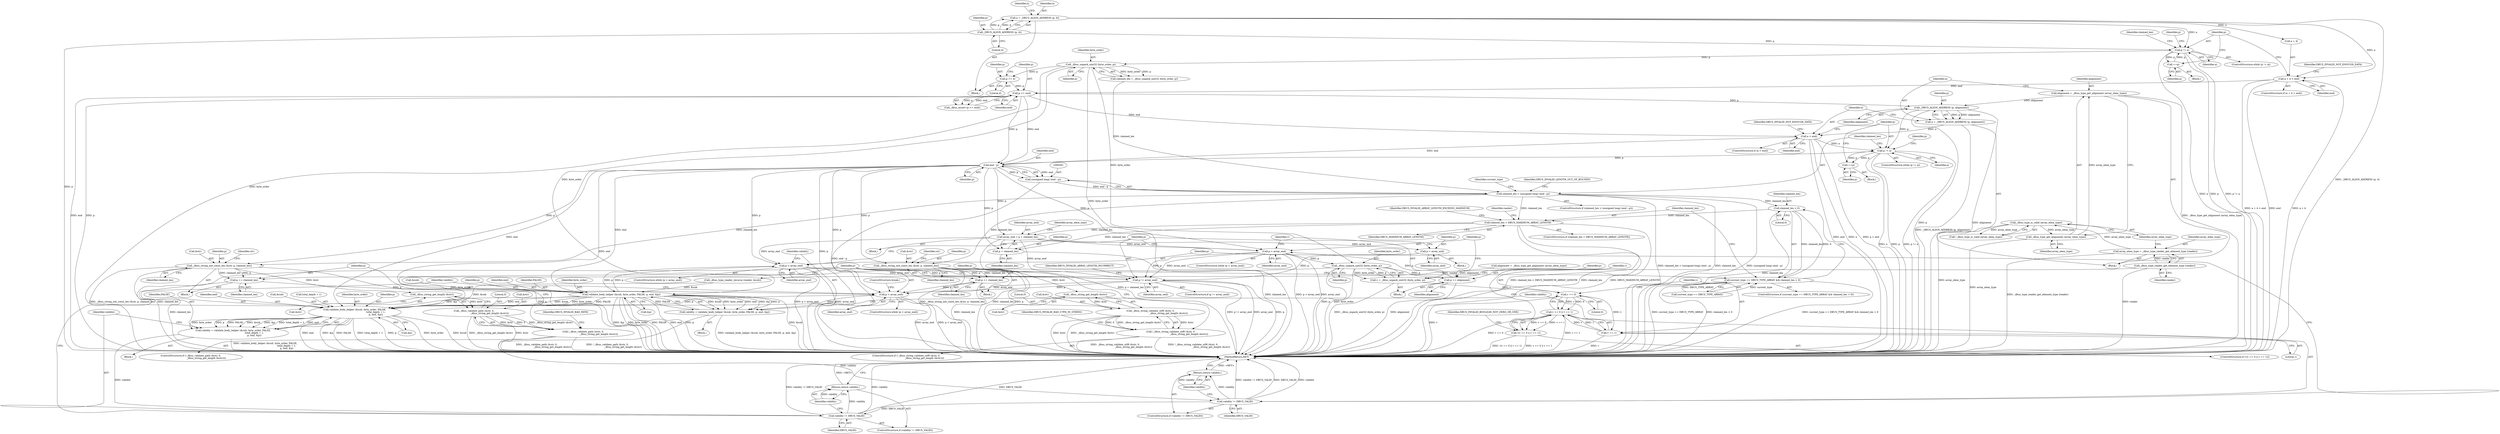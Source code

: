digraph "0_dbus_7d65a3a6ed8815e34a99c680ac3869fde49dbbd4@pointer" {
"1000302" [label="(Call,end - p)"];
"1000278" [label="(Call,a > end)"];
"1000272" [label="(Call,a = _DBUS_ALIGN_ADDRESS (p, alignment))"];
"1000274" [label="(Call,_DBUS_ALIGN_ADDRESS (p, alignment))"];
"1000248" [label="(Call,p <= end)"];
"1000244" [label="(Call,p += 4)"];
"1000241" [label="(Call,_dbus_unpack_uint32 (byte_order, p))"];
"1000226" [label="(Call,p != a)"];
"1000237" [label="(Call,++p)"];
"1000214" [label="(Call,_DBUS_ALIGN_ADDRESS (p, 4))"];
"1000212" [label="(Call,a = _DBUS_ALIGN_ADDRESS (p, 4))"];
"1000218" [label="(Call,a + 4 > end)"];
"1000268" [label="(Call,alignment = _dbus_type_get_alignment (array_elem_type))"];
"1000270" [label="(Call,_dbus_type_get_alignment (array_elem_type))"];
"1000263" [label="(Call,_dbus_type_is_valid (array_elem_type))"];
"1000257" [label="(Call,array_elem_type = _dbus_type_reader_get_element_type (reader))"];
"1000259" [label="(Call,_dbus_type_reader_get_element_type (reader))"];
"1000284" [label="(Call,p != a)"];
"1000295" [label="(Call,++p)"];
"1000300" [label="(Call,(unsigned long) (end - p))"];
"1000298" [label="(Call,claimed_len > (unsigned long) (end - p))"];
"1000313" [label="(Call,_dbus_string_init_const_len (&str, p, claimed_len))"];
"1000324" [label="(Call,_dbus_string_get_length (&str))"];
"1000320" [label="(Call,_dbus_validate_path (&str, 0,\n                                          _dbus_string_get_length (&str)))"];
"1000319" [label="(Call,!_dbus_validate_path (&str, 0,\n                                          _dbus_string_get_length (&str)))"];
"1000329" [label="(Call,p += claimed_len)"];
"1000466" [label="(Call,p < array_end)"];
"1000472" [label="(Call,validate_body_helper (&sub, byte_order, FALSE,\n                                                         total_depth + 1,\n                                                         p, end, &p))"];
"1000470" [label="(Call,validity = validate_body_helper (&sub, byte_order, FALSE,\n                                                         total_depth + 1,\n                                                         p, end, &p))"];
"1000485" [label="(Call,validity != DBUS_VALID)"];
"1000488" [label="(Return,return validity;)"];
"1000339" [label="(Call,_dbus_string_init_const_len (&str, p, claimed_len))"];
"1000350" [label="(Call,_dbus_string_get_length (&str))"];
"1000346" [label="(Call,_dbus_string_validate_utf8 (&str, 0,\n                                                 _dbus_string_get_length (&str)))"];
"1000345" [label="(Call,!_dbus_string_validate_utf8 (&str, 0,\n                                                 _dbus_string_get_length (&str)))"];
"1000355" [label="(Call,p += claimed_len)"];
"1000364" [label="(Call,claimed_len > 0)"];
"1000360" [label="(Call,current_type == DBUS_TYPE_ARRAY && claimed_len > 0)"];
"1000373" [label="(Call,claimed_len > DBUS_MAXIMUM_ARRAY_LENGTH)"];
"1000382" [label="(Call,array_end = p + claimed_len)"];
"1000406" [label="(Call,p < array_end)"];
"1000412" [label="(Call,_dbus_unpack_uint32 (byte_order, p))"];
"1000410" [label="(Call,v = _dbus_unpack_uint32 (byte_order, p))"];
"1000418" [label="(Call,v == 0)"];
"1000417" [label="(Call,v == 0 || v == 1)"];
"1000416" [label="(Call,!(v == 0 || v == 1))"];
"1000421" [label="(Call,v == 1)"];
"1000426" [label="(Call,p += alignment)"];
"1000459" [label="(Call,p != array_end)"];
"1000431" [label="(Call,p = array_end)"];
"1000437" [label="(Call,p < array_end)"];
"1000443" [label="(Call,validate_body_helper (&sub, byte_order, FALSE, p, end, &p))"];
"1000441" [label="(Call,validity = validate_body_helper (&sub, byte_order, FALSE, p, end, &p))"];
"1000453" [label="(Call,validity != DBUS_VALID)"];
"1000456" [label="(Return,return validity;)"];
"1000384" [label="(Call,p + claimed_len)"];
"1000242" [label="(Identifier,byte_order)"];
"1000385" [label="(Identifier,p)"];
"1000467" [label="(Identifier,p)"];
"1000486" [label="(Identifier,validity)"];
"1000243" [label="(Identifier,p)"];
"1000349" [label="(Literal,0)"];
"1000220" [label="(Identifier,a)"];
"1000258" [label="(Identifier,array_elem_type)"];
"1000311" [label="(Block,)"];
"1000314" [label="(Call,&str)"];
"1000257" [label="(Call,array_elem_type = _dbus_type_reader_get_element_type (reader))"];
"1000273" [label="(Identifier,a)"];
"1000422" [label="(Identifier,v)"];
"1000212" [label="(Call,a = _DBUS_ALIGN_ADDRESS (p, 4))"];
"1000270" [label="(Call,_dbus_type_get_alignment (array_elem_type))"];
"1000386" [label="(Identifier,claimed_len)"];
"1000373" [label="(Call,claimed_len > DBUS_MAXIMUM_ARRAY_LENGTH)"];
"1000487" [label="(Identifier,DBUS_VALID)"];
"1000277" [label="(ControlStructure,if (a > end))"];
"1000213" [label="(Identifier,a)"];
"1000210" [label="(Block,)"];
"1000219" [label="(Call,a + 4)"];
"1000468" [label="(Identifier,array_end)"];
"1000271" [label="(Identifier,array_elem_type)"];
"1000346" [label="(Call,_dbus_string_validate_utf8 (&str, 0,\n                                                 _dbus_string_get_length (&str)))"];
"1000460" [label="(Identifier,p)"];
"1000441" [label="(Call,validity = validate_body_helper (&sub, byte_order, FALSE, p, end, &p))"];
"1000217" [label="(ControlStructure,if (a + 4 > end))"];
"1000410" [label="(Call,v = _dbus_unpack_uint32 (byte_order, p))"];
"1000240" [label="(Identifier,claimed_len)"];
"1000461" [label="(Identifier,array_end)"];
"1000344" [label="(ControlStructure,if (!_dbus_string_validate_utf8 (&str, 0,\n                                                 _dbus_string_get_length (&str))))"];
"1000304" [label="(Identifier,p)"];
"1000470" [label="(Call,validity = validate_body_helper (&sub, byte_order, FALSE,\n                                                         total_depth + 1,\n                                                         p, end, &p))"];
"1000228" [label="(Identifier,a)"];
"1000275" [label="(Identifier,p)"];
"1000233" [label="(Identifier,p)"];
"1000241" [label="(Call,_dbus_unpack_uint32 (byte_order, p))"];
"1000426" [label="(Call,p += alignment)"];
"1000454" [label="(Identifier,validity)"];
"1000306" [label="(Identifier,DBUS_INVALID_LENGTH_OUT_OF_BOUNDS)"];
"1000463" [label="(Identifier,DBUS_INVALID_ARRAY_LENGTH_INCORRECT)"];
"1000313" [label="(Call,_dbus_string_init_const_len (&str, p, claimed_len))"];
"1000447" [label="(Identifier,FALSE)"];
"1000356" [label="(Identifier,p)"];
"1000431" [label="(Call,p = array_end)"];
"1000484" [label="(ControlStructure,if (validity != DBUS_VALID))"];
"1000328" [label="(Identifier,DBUS_INVALID_BAD_PATH)"];
"1000379" [label="(Identifier,reader)"];
"1000456" [label="(Return,return validity;)"];
"1000227" [label="(Identifier,p)"];
"1000325" [label="(Call,&str)"];
"1000287" [label="(Block,)"];
"1000321" [label="(Call,&str)"];
"1000319" [label="(Call,!_dbus_validate_path (&str, 0,\n                                          _dbus_string_get_length (&str)))"];
"1000247" [label="(Call,_dbus_assert (p <= end))"];
"1000401" [label="(Call,alignment = _dbus_type_get_alignment (array_elem_type))"];
"1000473" [label="(Call,&sub)"];
"1000367" [label="(Block,)"];
"1000446" [label="(Identifier,byte_order)"];
"1000297" [label="(ControlStructure,if (claimed_len > (unsigned long) (end - p)))"];
"1000291" [label="(Identifier,p)"];
"1000331" [label="(Identifier,claimed_len)"];
"1000215" [label="(Identifier,p)"];
"1000248" [label="(Call,p <= end)"];
"1000458" [label="(ControlStructure,if (p != array_end))"];
"1000414" [label="(Identifier,p)"];
"1000323" [label="(Literal,0)"];
"1000443" [label="(Call,validate_body_helper (&sub, byte_order, FALSE, p, end, &p))"];
"1000453" [label="(Call,validity != DBUS_VALID)"];
"1000340" [label="(Call,&str)"];
"1000432" [label="(Identifier,p)"];
"1000406" [label="(Call,p < array_end)"];
"1000457" [label="(Identifier,validity)"];
"1000309" [label="(Identifier,current_type)"];
"1000216" [label="(Literal,4)"];
"1000264" [label="(Identifier,array_elem_type)"];
"1000477" [label="(Call,total_depth + 1)"];
"1000488" [label="(Return,return validity;)"];
"1000245" [label="(Identifier,p)"];
"1000375" [label="(Identifier,DBUS_MAXIMUM_ARRAY_LENGTH)"];
"1000452" [label="(ControlStructure,if (validity != DBUS_VALID))"];
"1000489" [label="(Identifier,validity)"];
"1000433" [label="(Identifier,array_end)"];
"1000423" [label="(Literal,1)"];
"1000407" [label="(Identifier,p)"];
"1000428" [label="(Identifier,alignment)"];
"1000244" [label="(Call,p += 4)"];
"1000272" [label="(Call,a = _DBUS_ALIGN_ADDRESS (p, alignment))"];
"1000383" [label="(Identifier,array_end)"];
"1000226" [label="(Call,p != a)"];
"1000263" [label="(Call,_dbus_type_is_valid (array_elem_type))"];
"1000365" [label="(Identifier,claimed_len)"];
"1000438" [label="(Identifier,p)"];
"1000343" [label="(Identifier,claimed_len)"];
"1000260" [label="(Identifier,reader)"];
"1000361" [label="(Call,current_type == DBUS_TYPE_ARRAY)"];
"1000405" [label="(ControlStructure,while (p < array_end))"];
"1000378" [label="(Call,_dbus_type_reader_recurse (reader, &sub))"];
"1000351" [label="(Call,&str)"];
"1000425" [label="(Identifier,DBUS_INVALID_BOOLEAN_NOT_ZERO_OR_ONE)"];
"1000318" [label="(ControlStructure,if (!_dbus_validate_path (&str, 0,\n                                          _dbus_string_get_length (&str))))"];
"1000296" [label="(Identifier,p)"];
"1000285" [label="(Identifier,p)"];
"1000436" [label="(ControlStructure,while (p < array_end))"];
"1000279" [label="(Identifier,a)"];
"1000348" [label="(Identifier,str)"];
"1000444" [label="(Call,&sub)"];
"1000482" [label="(Call,&p)"];
"1000250" [label="(Identifier,end)"];
"1000437" [label="(Call,p < array_end)"];
"1000224" [label="(Identifier,DBUS_INVALID_NOT_ENOUGH_DATA)"];
"1000330" [label="(Identifier,p)"];
"1000490" [label="(ControlStructure,break;)"];
"1000427" [label="(Identifier,p)"];
"1000345" [label="(Call,!_dbus_string_validate_utf8 (&str, 0,\n                                                 _dbus_string_get_length (&str)))"];
"1000475" [label="(Identifier,byte_order)"];
"1000360" [label="(Call,current_type == DBUS_TYPE_ARRAY && claimed_len > 0)"];
"1000372" [label="(ControlStructure,if (claimed_len > DBUS_MAXIMUM_ARRAY_LENGTH))"];
"1000249" [label="(Identifier,p)"];
"1000222" [label="(Identifier,end)"];
"1000448" [label="(Identifier,p)"];
"1000303" [label="(Identifier,end)"];
"1000485" [label="(Call,validity != DBUS_VALID)"];
"1000480" [label="(Identifier,p)"];
"1000359" [label="(ControlStructure,if (current_type == DBUS_TYPE_ARRAY && claimed_len > 0))"];
"1000337" [label="(Block,)"];
"1000465" [label="(ControlStructure,while (p < array_end))"];
"1000449" [label="(Identifier,end)"];
"1000354" [label="(Identifier,DBUS_INVALID_BAD_UTF8_IN_STRING)"];
"1000299" [label="(Identifier,claimed_len)"];
"1000320" [label="(Call,_dbus_validate_path (&str, 0,\n                                          _dbus_string_get_length (&str)))"];
"1000409" [label="(Block,)"];
"1000300" [label="(Call,(unsigned long) (end - p))"];
"1000421" [label="(Call,v == 1)"];
"1000476" [label="(Identifier,FALSE)"];
"1000282" [label="(Identifier,DBUS_INVALID_NOT_ENOUGH_DATA)"];
"1000269" [label="(Identifier,alignment)"];
"1000329" [label="(Call,p += claimed_len)"];
"1000347" [label="(Call,&str)"];
"1000268" [label="(Call,alignment = _dbus_type_get_alignment (array_elem_type))"];
"1000283" [label="(ControlStructure,while (p != a))"];
"1000274" [label="(Call,_DBUS_ALIGN_ADDRESS (p, alignment))"];
"1000280" [label="(Identifier,end)"];
"1000408" [label="(Identifier,array_end)"];
"1000420" [label="(Literal,0)"];
"1000276" [label="(Identifier,alignment)"];
"1000417" [label="(Call,v == 0 || v == 1)"];
"1000317" [label="(Identifier,claimed_len)"];
"1000259" [label="(Call,_dbus_type_reader_get_element_type (reader))"];
"1000262" [label="(Call,!_dbus_type_is_valid (array_elem_type))"];
"1000384" [label="(Call,p + claimed_len)"];
"1000342" [label="(Identifier,p)"];
"1000324" [label="(Call,_dbus_string_get_length (&str))"];
"1000364" [label="(Call,claimed_len > 0)"];
"1000278" [label="(Call,a > end)"];
"1000481" [label="(Identifier,end)"];
"1000439" [label="(Identifier,array_end)"];
"1000388" [label="(Identifier,array_elem_type)"];
"1000382" [label="(Call,array_end = p + claimed_len)"];
"1000413" [label="(Identifier,byte_order)"];
"1000355" [label="(Call,p += claimed_len)"];
"1000374" [label="(Identifier,claimed_len)"];
"1000316" [label="(Identifier,p)"];
"1000246" [label="(Literal,4)"];
"1000411" [label="(Identifier,v)"];
"1000416" [label="(Call,!(v == 0 || v == 1))"];
"1000284" [label="(Call,p != a)"];
"1000225" [label="(ControlStructure,while (p != a))"];
"1000295" [label="(Call,++p)"];
"1000466" [label="(Call,p < array_end)"];
"1000286" [label="(Identifier,a)"];
"1000471" [label="(Identifier,validity)"];
"1000418" [label="(Call,v == 0)"];
"1000214" [label="(Call,_DBUS_ALIGN_ADDRESS (p, 4))"];
"1000298" [label="(Call,claimed_len > (unsigned long) (end - p))"];
"1000419" [label="(Identifier,v)"];
"1000237" [label="(Call,++p)"];
"1000229" [label="(Block,)"];
"1000472" [label="(Call,validate_body_helper (&sub, byte_order, FALSE,\n                                                         total_depth + 1,\n                                                         p, end, &p))"];
"1000377" [label="(Identifier,DBUS_INVALID_ARRAY_LENGTH_EXCEEDS_MAXIMUM)"];
"1000255" [label="(Block,)"];
"1000322" [label="(Identifier,str)"];
"1000350" [label="(Call,_dbus_string_get_length (&str))"];
"1000238" [label="(Identifier,p)"];
"1000450" [label="(Call,&p)"];
"1000430" [label="(Block,)"];
"1000412" [label="(Call,_dbus_unpack_uint32 (byte_order, p))"];
"1000469" [label="(Block,)"];
"1000357" [label="(Identifier,claimed_len)"];
"1000218" [label="(Call,a + 4 > end)"];
"1000440" [label="(Block,)"];
"1000455" [label="(Identifier,DBUS_VALID)"];
"1000339" [label="(Call,_dbus_string_init_const_len (&str, p, claimed_len))"];
"1000459" [label="(Call,p != array_end)"];
"1000415" [label="(ControlStructure,if (!(v == 0 || v == 1)))"];
"1000442" [label="(Identifier,validity)"];
"1000770" [label="(MethodReturn,RET)"];
"1000302" [label="(Call,end - p)"];
"1000239" [label="(Call,claimed_len = _dbus_unpack_uint32 (byte_order, p))"];
"1000366" [label="(Literal,0)"];
"1000302" -> "1000300"  [label="AST: "];
"1000302" -> "1000304"  [label="CFG: "];
"1000303" -> "1000302"  [label="AST: "];
"1000304" -> "1000302"  [label="AST: "];
"1000300" -> "1000302"  [label="CFG: "];
"1000302" -> "1000770"  [label="DDG: p"];
"1000302" -> "1000770"  [label="DDG: end"];
"1000302" -> "1000300"  [label="DDG: end"];
"1000302" -> "1000300"  [label="DDG: p"];
"1000278" -> "1000302"  [label="DDG: end"];
"1000248" -> "1000302"  [label="DDG: end"];
"1000248" -> "1000302"  [label="DDG: p"];
"1000284" -> "1000302"  [label="DDG: p"];
"1000302" -> "1000313"  [label="DDG: p"];
"1000302" -> "1000339"  [label="DDG: p"];
"1000302" -> "1000382"  [label="DDG: p"];
"1000302" -> "1000384"  [label="DDG: p"];
"1000302" -> "1000406"  [label="DDG: p"];
"1000302" -> "1000437"  [label="DDG: p"];
"1000302" -> "1000443"  [label="DDG: end"];
"1000302" -> "1000466"  [label="DDG: p"];
"1000302" -> "1000472"  [label="DDG: end"];
"1000278" -> "1000277"  [label="AST: "];
"1000278" -> "1000280"  [label="CFG: "];
"1000279" -> "1000278"  [label="AST: "];
"1000280" -> "1000278"  [label="AST: "];
"1000282" -> "1000278"  [label="CFG: "];
"1000285" -> "1000278"  [label="CFG: "];
"1000278" -> "1000770"  [label="DDG: end"];
"1000278" -> "1000770"  [label="DDG: a > end"];
"1000278" -> "1000770"  [label="DDG: a"];
"1000272" -> "1000278"  [label="DDG: a"];
"1000248" -> "1000278"  [label="DDG: end"];
"1000278" -> "1000284"  [label="DDG: a"];
"1000272" -> "1000255"  [label="AST: "];
"1000272" -> "1000274"  [label="CFG: "];
"1000273" -> "1000272"  [label="AST: "];
"1000274" -> "1000272"  [label="AST: "];
"1000279" -> "1000272"  [label="CFG: "];
"1000272" -> "1000770"  [label="DDG: _DBUS_ALIGN_ADDRESS (p, alignment)"];
"1000274" -> "1000272"  [label="DDG: p"];
"1000274" -> "1000272"  [label="DDG: alignment"];
"1000274" -> "1000276"  [label="CFG: "];
"1000275" -> "1000274"  [label="AST: "];
"1000276" -> "1000274"  [label="AST: "];
"1000274" -> "1000770"  [label="DDG: p"];
"1000274" -> "1000770"  [label="DDG: alignment"];
"1000248" -> "1000274"  [label="DDG: p"];
"1000268" -> "1000274"  [label="DDG: alignment"];
"1000274" -> "1000284"  [label="DDG: p"];
"1000248" -> "1000247"  [label="AST: "];
"1000248" -> "1000250"  [label="CFG: "];
"1000249" -> "1000248"  [label="AST: "];
"1000250" -> "1000248"  [label="AST: "];
"1000247" -> "1000248"  [label="CFG: "];
"1000248" -> "1000770"  [label="DDG: end"];
"1000248" -> "1000770"  [label="DDG: p"];
"1000248" -> "1000247"  [label="DDG: p"];
"1000248" -> "1000247"  [label="DDG: end"];
"1000244" -> "1000248"  [label="DDG: p"];
"1000218" -> "1000248"  [label="DDG: end"];
"1000244" -> "1000210"  [label="AST: "];
"1000244" -> "1000246"  [label="CFG: "];
"1000245" -> "1000244"  [label="AST: "];
"1000246" -> "1000244"  [label="AST: "];
"1000249" -> "1000244"  [label="CFG: "];
"1000241" -> "1000244"  [label="DDG: p"];
"1000241" -> "1000239"  [label="AST: "];
"1000241" -> "1000243"  [label="CFG: "];
"1000242" -> "1000241"  [label="AST: "];
"1000243" -> "1000241"  [label="AST: "];
"1000239" -> "1000241"  [label="CFG: "];
"1000241" -> "1000770"  [label="DDG: byte_order"];
"1000241" -> "1000239"  [label="DDG: byte_order"];
"1000241" -> "1000239"  [label="DDG: p"];
"1000226" -> "1000241"  [label="DDG: p"];
"1000241" -> "1000412"  [label="DDG: byte_order"];
"1000241" -> "1000443"  [label="DDG: byte_order"];
"1000241" -> "1000472"  [label="DDG: byte_order"];
"1000226" -> "1000225"  [label="AST: "];
"1000226" -> "1000228"  [label="CFG: "];
"1000227" -> "1000226"  [label="AST: "];
"1000228" -> "1000226"  [label="AST: "];
"1000233" -> "1000226"  [label="CFG: "];
"1000240" -> "1000226"  [label="CFG: "];
"1000226" -> "1000770"  [label="DDG: p"];
"1000226" -> "1000770"  [label="DDG: p != a"];
"1000226" -> "1000770"  [label="DDG: a"];
"1000237" -> "1000226"  [label="DDG: p"];
"1000214" -> "1000226"  [label="DDG: p"];
"1000212" -> "1000226"  [label="DDG: a"];
"1000226" -> "1000237"  [label="DDG: p"];
"1000237" -> "1000229"  [label="AST: "];
"1000237" -> "1000238"  [label="CFG: "];
"1000238" -> "1000237"  [label="AST: "];
"1000227" -> "1000237"  [label="CFG: "];
"1000214" -> "1000212"  [label="AST: "];
"1000214" -> "1000216"  [label="CFG: "];
"1000215" -> "1000214"  [label="AST: "];
"1000216" -> "1000214"  [label="AST: "];
"1000212" -> "1000214"  [label="CFG: "];
"1000214" -> "1000770"  [label="DDG: p"];
"1000214" -> "1000212"  [label="DDG: p"];
"1000214" -> "1000212"  [label="DDG: 4"];
"1000212" -> "1000210"  [label="AST: "];
"1000213" -> "1000212"  [label="AST: "];
"1000220" -> "1000212"  [label="CFG: "];
"1000212" -> "1000770"  [label="DDG: _DBUS_ALIGN_ADDRESS (p, 4)"];
"1000212" -> "1000218"  [label="DDG: a"];
"1000212" -> "1000219"  [label="DDG: a"];
"1000218" -> "1000217"  [label="AST: "];
"1000218" -> "1000222"  [label="CFG: "];
"1000219" -> "1000218"  [label="AST: "];
"1000222" -> "1000218"  [label="AST: "];
"1000224" -> "1000218"  [label="CFG: "];
"1000227" -> "1000218"  [label="CFG: "];
"1000218" -> "1000770"  [label="DDG: a + 4"];
"1000218" -> "1000770"  [label="DDG: a + 4 > end"];
"1000218" -> "1000770"  [label="DDG: end"];
"1000268" -> "1000255"  [label="AST: "];
"1000268" -> "1000270"  [label="CFG: "];
"1000269" -> "1000268"  [label="AST: "];
"1000270" -> "1000268"  [label="AST: "];
"1000273" -> "1000268"  [label="CFG: "];
"1000268" -> "1000770"  [label="DDG: _dbus_type_get_alignment (array_elem_type)"];
"1000270" -> "1000268"  [label="DDG: array_elem_type"];
"1000270" -> "1000271"  [label="CFG: "];
"1000271" -> "1000270"  [label="AST: "];
"1000270" -> "1000770"  [label="DDG: array_elem_type"];
"1000263" -> "1000270"  [label="DDG: array_elem_type"];
"1000263" -> "1000262"  [label="AST: "];
"1000263" -> "1000264"  [label="CFG: "];
"1000264" -> "1000263"  [label="AST: "];
"1000262" -> "1000263"  [label="CFG: "];
"1000263" -> "1000770"  [label="DDG: array_elem_type"];
"1000263" -> "1000262"  [label="DDG: array_elem_type"];
"1000257" -> "1000263"  [label="DDG: array_elem_type"];
"1000257" -> "1000255"  [label="AST: "];
"1000257" -> "1000259"  [label="CFG: "];
"1000258" -> "1000257"  [label="AST: "];
"1000259" -> "1000257"  [label="AST: "];
"1000264" -> "1000257"  [label="CFG: "];
"1000257" -> "1000770"  [label="DDG: _dbus_type_reader_get_element_type (reader)"];
"1000259" -> "1000257"  [label="DDG: reader"];
"1000259" -> "1000260"  [label="CFG: "];
"1000260" -> "1000259"  [label="AST: "];
"1000259" -> "1000770"  [label="DDG: reader"];
"1000259" -> "1000378"  [label="DDG: reader"];
"1000284" -> "1000283"  [label="AST: "];
"1000284" -> "1000286"  [label="CFG: "];
"1000285" -> "1000284"  [label="AST: "];
"1000286" -> "1000284"  [label="AST: "];
"1000291" -> "1000284"  [label="CFG: "];
"1000299" -> "1000284"  [label="CFG: "];
"1000284" -> "1000770"  [label="DDG: a"];
"1000284" -> "1000770"  [label="DDG: p"];
"1000284" -> "1000770"  [label="DDG: p != a"];
"1000295" -> "1000284"  [label="DDG: p"];
"1000284" -> "1000295"  [label="DDG: p"];
"1000295" -> "1000287"  [label="AST: "];
"1000295" -> "1000296"  [label="CFG: "];
"1000296" -> "1000295"  [label="AST: "];
"1000285" -> "1000295"  [label="CFG: "];
"1000300" -> "1000298"  [label="AST: "];
"1000301" -> "1000300"  [label="AST: "];
"1000298" -> "1000300"  [label="CFG: "];
"1000300" -> "1000770"  [label="DDG: end - p"];
"1000300" -> "1000298"  [label="DDG: end - p"];
"1000298" -> "1000297"  [label="AST: "];
"1000299" -> "1000298"  [label="AST: "];
"1000306" -> "1000298"  [label="CFG: "];
"1000309" -> "1000298"  [label="CFG: "];
"1000298" -> "1000770"  [label="DDG: claimed_len > (unsigned long) (end - p)"];
"1000298" -> "1000770"  [label="DDG: claimed_len"];
"1000298" -> "1000770"  [label="DDG: (unsigned long) (end - p)"];
"1000239" -> "1000298"  [label="DDG: claimed_len"];
"1000298" -> "1000313"  [label="DDG: claimed_len"];
"1000298" -> "1000339"  [label="DDG: claimed_len"];
"1000298" -> "1000364"  [label="DDG: claimed_len"];
"1000298" -> "1000373"  [label="DDG: claimed_len"];
"1000313" -> "1000311"  [label="AST: "];
"1000313" -> "1000317"  [label="CFG: "];
"1000314" -> "1000313"  [label="AST: "];
"1000316" -> "1000313"  [label="AST: "];
"1000317" -> "1000313"  [label="AST: "];
"1000322" -> "1000313"  [label="CFG: "];
"1000313" -> "1000770"  [label="DDG: p"];
"1000313" -> "1000770"  [label="DDG: _dbus_string_init_const_len (&str, p, claimed_len)"];
"1000313" -> "1000770"  [label="DDG: claimed_len"];
"1000313" -> "1000324"  [label="DDG: &str"];
"1000313" -> "1000329"  [label="DDG: claimed_len"];
"1000313" -> "1000329"  [label="DDG: p"];
"1000324" -> "1000320"  [label="AST: "];
"1000324" -> "1000325"  [label="CFG: "];
"1000325" -> "1000324"  [label="AST: "];
"1000320" -> "1000324"  [label="CFG: "];
"1000324" -> "1000320"  [label="DDG: &str"];
"1000320" -> "1000319"  [label="AST: "];
"1000321" -> "1000320"  [label="AST: "];
"1000323" -> "1000320"  [label="AST: "];
"1000319" -> "1000320"  [label="CFG: "];
"1000320" -> "1000770"  [label="DDG: _dbus_string_get_length (&str)"];
"1000320" -> "1000770"  [label="DDG: &str"];
"1000320" -> "1000319"  [label="DDG: &str"];
"1000320" -> "1000319"  [label="DDG: 0"];
"1000320" -> "1000319"  [label="DDG: _dbus_string_get_length (&str)"];
"1000319" -> "1000318"  [label="AST: "];
"1000328" -> "1000319"  [label="CFG: "];
"1000330" -> "1000319"  [label="CFG: "];
"1000319" -> "1000770"  [label="DDG: !_dbus_validate_path (&str, 0,\n                                          _dbus_string_get_length (&str))"];
"1000319" -> "1000770"  [label="DDG: _dbus_validate_path (&str, 0,\n                                          _dbus_string_get_length (&str))"];
"1000329" -> "1000311"  [label="AST: "];
"1000329" -> "1000331"  [label="CFG: "];
"1000330" -> "1000329"  [label="AST: "];
"1000331" -> "1000329"  [label="AST: "];
"1000467" -> "1000329"  [label="CFG: "];
"1000329" -> "1000770"  [label="DDG: claimed_len"];
"1000329" -> "1000466"  [label="DDG: p"];
"1000466" -> "1000465"  [label="AST: "];
"1000466" -> "1000468"  [label="CFG: "];
"1000467" -> "1000466"  [label="AST: "];
"1000468" -> "1000466"  [label="AST: "];
"1000471" -> "1000466"  [label="CFG: "];
"1000490" -> "1000466"  [label="CFG: "];
"1000466" -> "1000770"  [label="DDG: array_end"];
"1000466" -> "1000770"  [label="DDG: p < array_end"];
"1000355" -> "1000466"  [label="DDG: p"];
"1000459" -> "1000466"  [label="DDG: p"];
"1000459" -> "1000466"  [label="DDG: array_end"];
"1000472" -> "1000466"  [label="DDG: p"];
"1000466" -> "1000472"  [label="DDG: p"];
"1000472" -> "1000470"  [label="AST: "];
"1000472" -> "1000482"  [label="CFG: "];
"1000473" -> "1000472"  [label="AST: "];
"1000475" -> "1000472"  [label="AST: "];
"1000476" -> "1000472"  [label="AST: "];
"1000477" -> "1000472"  [label="AST: "];
"1000480" -> "1000472"  [label="AST: "];
"1000481" -> "1000472"  [label="AST: "];
"1000482" -> "1000472"  [label="AST: "];
"1000470" -> "1000472"  [label="CFG: "];
"1000472" -> "1000770"  [label="DDG: FALSE"];
"1000472" -> "1000770"  [label="DDG: total_depth + 1"];
"1000472" -> "1000770"  [label="DDG: p"];
"1000472" -> "1000770"  [label="DDG: byte_order"];
"1000472" -> "1000770"  [label="DDG: &sub"];
"1000472" -> "1000770"  [label="DDG: end"];
"1000472" -> "1000770"  [label="DDG: &p"];
"1000472" -> "1000470"  [label="DDG: byte_order"];
"1000472" -> "1000470"  [label="DDG: p"];
"1000472" -> "1000470"  [label="DDG: FALSE"];
"1000472" -> "1000470"  [label="DDG: &sub"];
"1000472" -> "1000470"  [label="DDG: &p"];
"1000472" -> "1000470"  [label="DDG: total_depth + 1"];
"1000472" -> "1000470"  [label="DDG: end"];
"1000378" -> "1000472"  [label="DDG: &sub"];
"1000443" -> "1000472"  [label="DDG: &sub"];
"1000443" -> "1000472"  [label="DDG: byte_order"];
"1000443" -> "1000472"  [label="DDG: FALSE"];
"1000443" -> "1000472"  [label="DDG: &p"];
"1000443" -> "1000472"  [label="DDG: end"];
"1000412" -> "1000472"  [label="DDG: byte_order"];
"1000470" -> "1000469"  [label="AST: "];
"1000471" -> "1000470"  [label="AST: "];
"1000486" -> "1000470"  [label="CFG: "];
"1000470" -> "1000770"  [label="DDG: validate_body_helper (&sub, byte_order, FALSE,\n                                                         total_depth + 1,\n                                                         p, end, &p)"];
"1000470" -> "1000485"  [label="DDG: validity"];
"1000485" -> "1000484"  [label="AST: "];
"1000485" -> "1000487"  [label="CFG: "];
"1000486" -> "1000485"  [label="AST: "];
"1000487" -> "1000485"  [label="AST: "];
"1000467" -> "1000485"  [label="CFG: "];
"1000489" -> "1000485"  [label="CFG: "];
"1000485" -> "1000770"  [label="DDG: validity"];
"1000485" -> "1000770"  [label="DDG: DBUS_VALID"];
"1000485" -> "1000770"  [label="DDG: validity != DBUS_VALID"];
"1000453" -> "1000485"  [label="DDG: DBUS_VALID"];
"1000485" -> "1000488"  [label="DDG: validity"];
"1000488" -> "1000484"  [label="AST: "];
"1000488" -> "1000489"  [label="CFG: "];
"1000489" -> "1000488"  [label="AST: "];
"1000770" -> "1000488"  [label="CFG: "];
"1000488" -> "1000770"  [label="DDG: <RET>"];
"1000489" -> "1000488"  [label="DDG: validity"];
"1000339" -> "1000337"  [label="AST: "];
"1000339" -> "1000343"  [label="CFG: "];
"1000340" -> "1000339"  [label="AST: "];
"1000342" -> "1000339"  [label="AST: "];
"1000343" -> "1000339"  [label="AST: "];
"1000348" -> "1000339"  [label="CFG: "];
"1000339" -> "1000770"  [label="DDG: _dbus_string_init_const_len (&str, p, claimed_len)"];
"1000339" -> "1000770"  [label="DDG: claimed_len"];
"1000339" -> "1000770"  [label="DDG: p"];
"1000339" -> "1000350"  [label="DDG: &str"];
"1000339" -> "1000355"  [label="DDG: claimed_len"];
"1000339" -> "1000355"  [label="DDG: p"];
"1000350" -> "1000346"  [label="AST: "];
"1000350" -> "1000351"  [label="CFG: "];
"1000351" -> "1000350"  [label="AST: "];
"1000346" -> "1000350"  [label="CFG: "];
"1000350" -> "1000346"  [label="DDG: &str"];
"1000346" -> "1000345"  [label="AST: "];
"1000347" -> "1000346"  [label="AST: "];
"1000349" -> "1000346"  [label="AST: "];
"1000345" -> "1000346"  [label="CFG: "];
"1000346" -> "1000770"  [label="DDG: &str"];
"1000346" -> "1000770"  [label="DDG: _dbus_string_get_length (&str)"];
"1000346" -> "1000345"  [label="DDG: &str"];
"1000346" -> "1000345"  [label="DDG: 0"];
"1000346" -> "1000345"  [label="DDG: _dbus_string_get_length (&str)"];
"1000345" -> "1000344"  [label="AST: "];
"1000354" -> "1000345"  [label="CFG: "];
"1000356" -> "1000345"  [label="CFG: "];
"1000345" -> "1000770"  [label="DDG: _dbus_string_validate_utf8 (&str, 0,\n                                                 _dbus_string_get_length (&str))"];
"1000345" -> "1000770"  [label="DDG: !_dbus_string_validate_utf8 (&str, 0,\n                                                 _dbus_string_get_length (&str))"];
"1000355" -> "1000337"  [label="AST: "];
"1000355" -> "1000357"  [label="CFG: "];
"1000356" -> "1000355"  [label="AST: "];
"1000357" -> "1000355"  [label="AST: "];
"1000467" -> "1000355"  [label="CFG: "];
"1000355" -> "1000770"  [label="DDG: claimed_len"];
"1000364" -> "1000360"  [label="AST: "];
"1000364" -> "1000366"  [label="CFG: "];
"1000365" -> "1000364"  [label="AST: "];
"1000366" -> "1000364"  [label="AST: "];
"1000360" -> "1000364"  [label="CFG: "];
"1000364" -> "1000770"  [label="DDG: claimed_len"];
"1000364" -> "1000360"  [label="DDG: claimed_len"];
"1000364" -> "1000360"  [label="DDG: 0"];
"1000364" -> "1000373"  [label="DDG: claimed_len"];
"1000360" -> "1000359"  [label="AST: "];
"1000360" -> "1000361"  [label="CFG: "];
"1000361" -> "1000360"  [label="AST: "];
"1000374" -> "1000360"  [label="CFG: "];
"1000467" -> "1000360"  [label="CFG: "];
"1000360" -> "1000770"  [label="DDG: current_type == DBUS_TYPE_ARRAY"];
"1000360" -> "1000770"  [label="DDG: claimed_len > 0"];
"1000360" -> "1000770"  [label="DDG: current_type == DBUS_TYPE_ARRAY && claimed_len > 0"];
"1000361" -> "1000360"  [label="DDG: current_type"];
"1000361" -> "1000360"  [label="DDG: DBUS_TYPE_ARRAY"];
"1000373" -> "1000372"  [label="AST: "];
"1000373" -> "1000375"  [label="CFG: "];
"1000374" -> "1000373"  [label="AST: "];
"1000375" -> "1000373"  [label="AST: "];
"1000377" -> "1000373"  [label="CFG: "];
"1000379" -> "1000373"  [label="CFG: "];
"1000373" -> "1000770"  [label="DDG: DBUS_MAXIMUM_ARRAY_LENGTH"];
"1000373" -> "1000770"  [label="DDG: claimed_len > DBUS_MAXIMUM_ARRAY_LENGTH"];
"1000373" -> "1000770"  [label="DDG: claimed_len"];
"1000373" -> "1000382"  [label="DDG: claimed_len"];
"1000373" -> "1000384"  [label="DDG: claimed_len"];
"1000382" -> "1000367"  [label="AST: "];
"1000382" -> "1000384"  [label="CFG: "];
"1000383" -> "1000382"  [label="AST: "];
"1000384" -> "1000382"  [label="AST: "];
"1000388" -> "1000382"  [label="CFG: "];
"1000382" -> "1000770"  [label="DDG: p + claimed_len"];
"1000382" -> "1000406"  [label="DDG: array_end"];
"1000382" -> "1000431"  [label="DDG: array_end"];
"1000382" -> "1000437"  [label="DDG: array_end"];
"1000382" -> "1000459"  [label="DDG: array_end"];
"1000406" -> "1000405"  [label="AST: "];
"1000406" -> "1000408"  [label="CFG: "];
"1000407" -> "1000406"  [label="AST: "];
"1000408" -> "1000406"  [label="AST: "];
"1000411" -> "1000406"  [label="CFG: "];
"1000460" -> "1000406"  [label="CFG: "];
"1000406" -> "1000770"  [label="DDG: array_end"];
"1000406" -> "1000770"  [label="DDG: p < array_end"];
"1000426" -> "1000406"  [label="DDG: p"];
"1000406" -> "1000412"  [label="DDG: p"];
"1000406" -> "1000459"  [label="DDG: p"];
"1000406" -> "1000459"  [label="DDG: array_end"];
"1000412" -> "1000410"  [label="AST: "];
"1000412" -> "1000414"  [label="CFG: "];
"1000413" -> "1000412"  [label="AST: "];
"1000414" -> "1000412"  [label="AST: "];
"1000410" -> "1000412"  [label="CFG: "];
"1000412" -> "1000770"  [label="DDG: p"];
"1000412" -> "1000770"  [label="DDG: byte_order"];
"1000412" -> "1000410"  [label="DDG: byte_order"];
"1000412" -> "1000410"  [label="DDG: p"];
"1000412" -> "1000426"  [label="DDG: p"];
"1000410" -> "1000409"  [label="AST: "];
"1000411" -> "1000410"  [label="AST: "];
"1000419" -> "1000410"  [label="CFG: "];
"1000410" -> "1000770"  [label="DDG: _dbus_unpack_uint32 (byte_order, p)"];
"1000410" -> "1000418"  [label="DDG: v"];
"1000418" -> "1000417"  [label="AST: "];
"1000418" -> "1000420"  [label="CFG: "];
"1000419" -> "1000418"  [label="AST: "];
"1000420" -> "1000418"  [label="AST: "];
"1000422" -> "1000418"  [label="CFG: "];
"1000417" -> "1000418"  [label="CFG: "];
"1000418" -> "1000770"  [label="DDG: v"];
"1000418" -> "1000417"  [label="DDG: v"];
"1000418" -> "1000417"  [label="DDG: 0"];
"1000418" -> "1000421"  [label="DDG: v"];
"1000417" -> "1000416"  [label="AST: "];
"1000417" -> "1000421"  [label="CFG: "];
"1000421" -> "1000417"  [label="AST: "];
"1000416" -> "1000417"  [label="CFG: "];
"1000417" -> "1000770"  [label="DDG: v == 0"];
"1000417" -> "1000770"  [label="DDG: v == 1"];
"1000417" -> "1000416"  [label="DDG: v == 0"];
"1000417" -> "1000416"  [label="DDG: v == 1"];
"1000421" -> "1000417"  [label="DDG: v"];
"1000421" -> "1000417"  [label="DDG: 1"];
"1000416" -> "1000415"  [label="AST: "];
"1000425" -> "1000416"  [label="CFG: "];
"1000427" -> "1000416"  [label="CFG: "];
"1000416" -> "1000770"  [label="DDG: !(v == 0 || v == 1)"];
"1000416" -> "1000770"  [label="DDG: v == 0 || v == 1"];
"1000421" -> "1000423"  [label="CFG: "];
"1000422" -> "1000421"  [label="AST: "];
"1000423" -> "1000421"  [label="AST: "];
"1000421" -> "1000770"  [label="DDG: v"];
"1000426" -> "1000409"  [label="AST: "];
"1000426" -> "1000428"  [label="CFG: "];
"1000427" -> "1000426"  [label="AST: "];
"1000428" -> "1000426"  [label="AST: "];
"1000407" -> "1000426"  [label="CFG: "];
"1000426" -> "1000770"  [label="DDG: alignment"];
"1000401" -> "1000426"  [label="DDG: alignment"];
"1000459" -> "1000458"  [label="AST: "];
"1000459" -> "1000461"  [label="CFG: "];
"1000460" -> "1000459"  [label="AST: "];
"1000461" -> "1000459"  [label="AST: "];
"1000463" -> "1000459"  [label="CFG: "];
"1000467" -> "1000459"  [label="CFG: "];
"1000459" -> "1000770"  [label="DDG: array_end"];
"1000459" -> "1000770"  [label="DDG: p"];
"1000459" -> "1000770"  [label="DDG: p != array_end"];
"1000437" -> "1000459"  [label="DDG: p"];
"1000437" -> "1000459"  [label="DDG: array_end"];
"1000431" -> "1000459"  [label="DDG: p"];
"1000431" -> "1000430"  [label="AST: "];
"1000431" -> "1000433"  [label="CFG: "];
"1000432" -> "1000431"  [label="AST: "];
"1000433" -> "1000431"  [label="AST: "];
"1000460" -> "1000431"  [label="CFG: "];
"1000437" -> "1000436"  [label="AST: "];
"1000437" -> "1000439"  [label="CFG: "];
"1000438" -> "1000437"  [label="AST: "];
"1000439" -> "1000437"  [label="AST: "];
"1000442" -> "1000437"  [label="CFG: "];
"1000460" -> "1000437"  [label="CFG: "];
"1000437" -> "1000770"  [label="DDG: p < array_end"];
"1000437" -> "1000770"  [label="DDG: array_end"];
"1000443" -> "1000437"  [label="DDG: p"];
"1000437" -> "1000443"  [label="DDG: p"];
"1000443" -> "1000441"  [label="AST: "];
"1000443" -> "1000450"  [label="CFG: "];
"1000444" -> "1000443"  [label="AST: "];
"1000446" -> "1000443"  [label="AST: "];
"1000447" -> "1000443"  [label="AST: "];
"1000448" -> "1000443"  [label="AST: "];
"1000449" -> "1000443"  [label="AST: "];
"1000450" -> "1000443"  [label="AST: "];
"1000441" -> "1000443"  [label="CFG: "];
"1000443" -> "1000770"  [label="DDG: &p"];
"1000443" -> "1000770"  [label="DDG: byte_order"];
"1000443" -> "1000770"  [label="DDG: FALSE"];
"1000443" -> "1000770"  [label="DDG: end"];
"1000443" -> "1000770"  [label="DDG: p"];
"1000443" -> "1000770"  [label="DDG: &sub"];
"1000443" -> "1000441"  [label="DDG: &sub"];
"1000443" -> "1000441"  [label="DDG: byte_order"];
"1000443" -> "1000441"  [label="DDG: end"];
"1000443" -> "1000441"  [label="DDG: &p"];
"1000443" -> "1000441"  [label="DDG: p"];
"1000443" -> "1000441"  [label="DDG: FALSE"];
"1000378" -> "1000443"  [label="DDG: &sub"];
"1000441" -> "1000440"  [label="AST: "];
"1000442" -> "1000441"  [label="AST: "];
"1000454" -> "1000441"  [label="CFG: "];
"1000441" -> "1000770"  [label="DDG: validate_body_helper (&sub, byte_order, FALSE, p, end, &p)"];
"1000441" -> "1000453"  [label="DDG: validity"];
"1000453" -> "1000452"  [label="AST: "];
"1000453" -> "1000455"  [label="CFG: "];
"1000454" -> "1000453"  [label="AST: "];
"1000455" -> "1000453"  [label="AST: "];
"1000438" -> "1000453"  [label="CFG: "];
"1000457" -> "1000453"  [label="CFG: "];
"1000453" -> "1000770"  [label="DDG: DBUS_VALID"];
"1000453" -> "1000770"  [label="DDG: validity != DBUS_VALID"];
"1000453" -> "1000770"  [label="DDG: validity"];
"1000453" -> "1000456"  [label="DDG: validity"];
"1000456" -> "1000452"  [label="AST: "];
"1000456" -> "1000457"  [label="CFG: "];
"1000457" -> "1000456"  [label="AST: "];
"1000770" -> "1000456"  [label="CFG: "];
"1000456" -> "1000770"  [label="DDG: <RET>"];
"1000457" -> "1000456"  [label="DDG: validity"];
"1000384" -> "1000386"  [label="CFG: "];
"1000385" -> "1000384"  [label="AST: "];
"1000386" -> "1000384"  [label="AST: "];
"1000384" -> "1000770"  [label="DDG: claimed_len"];
}
